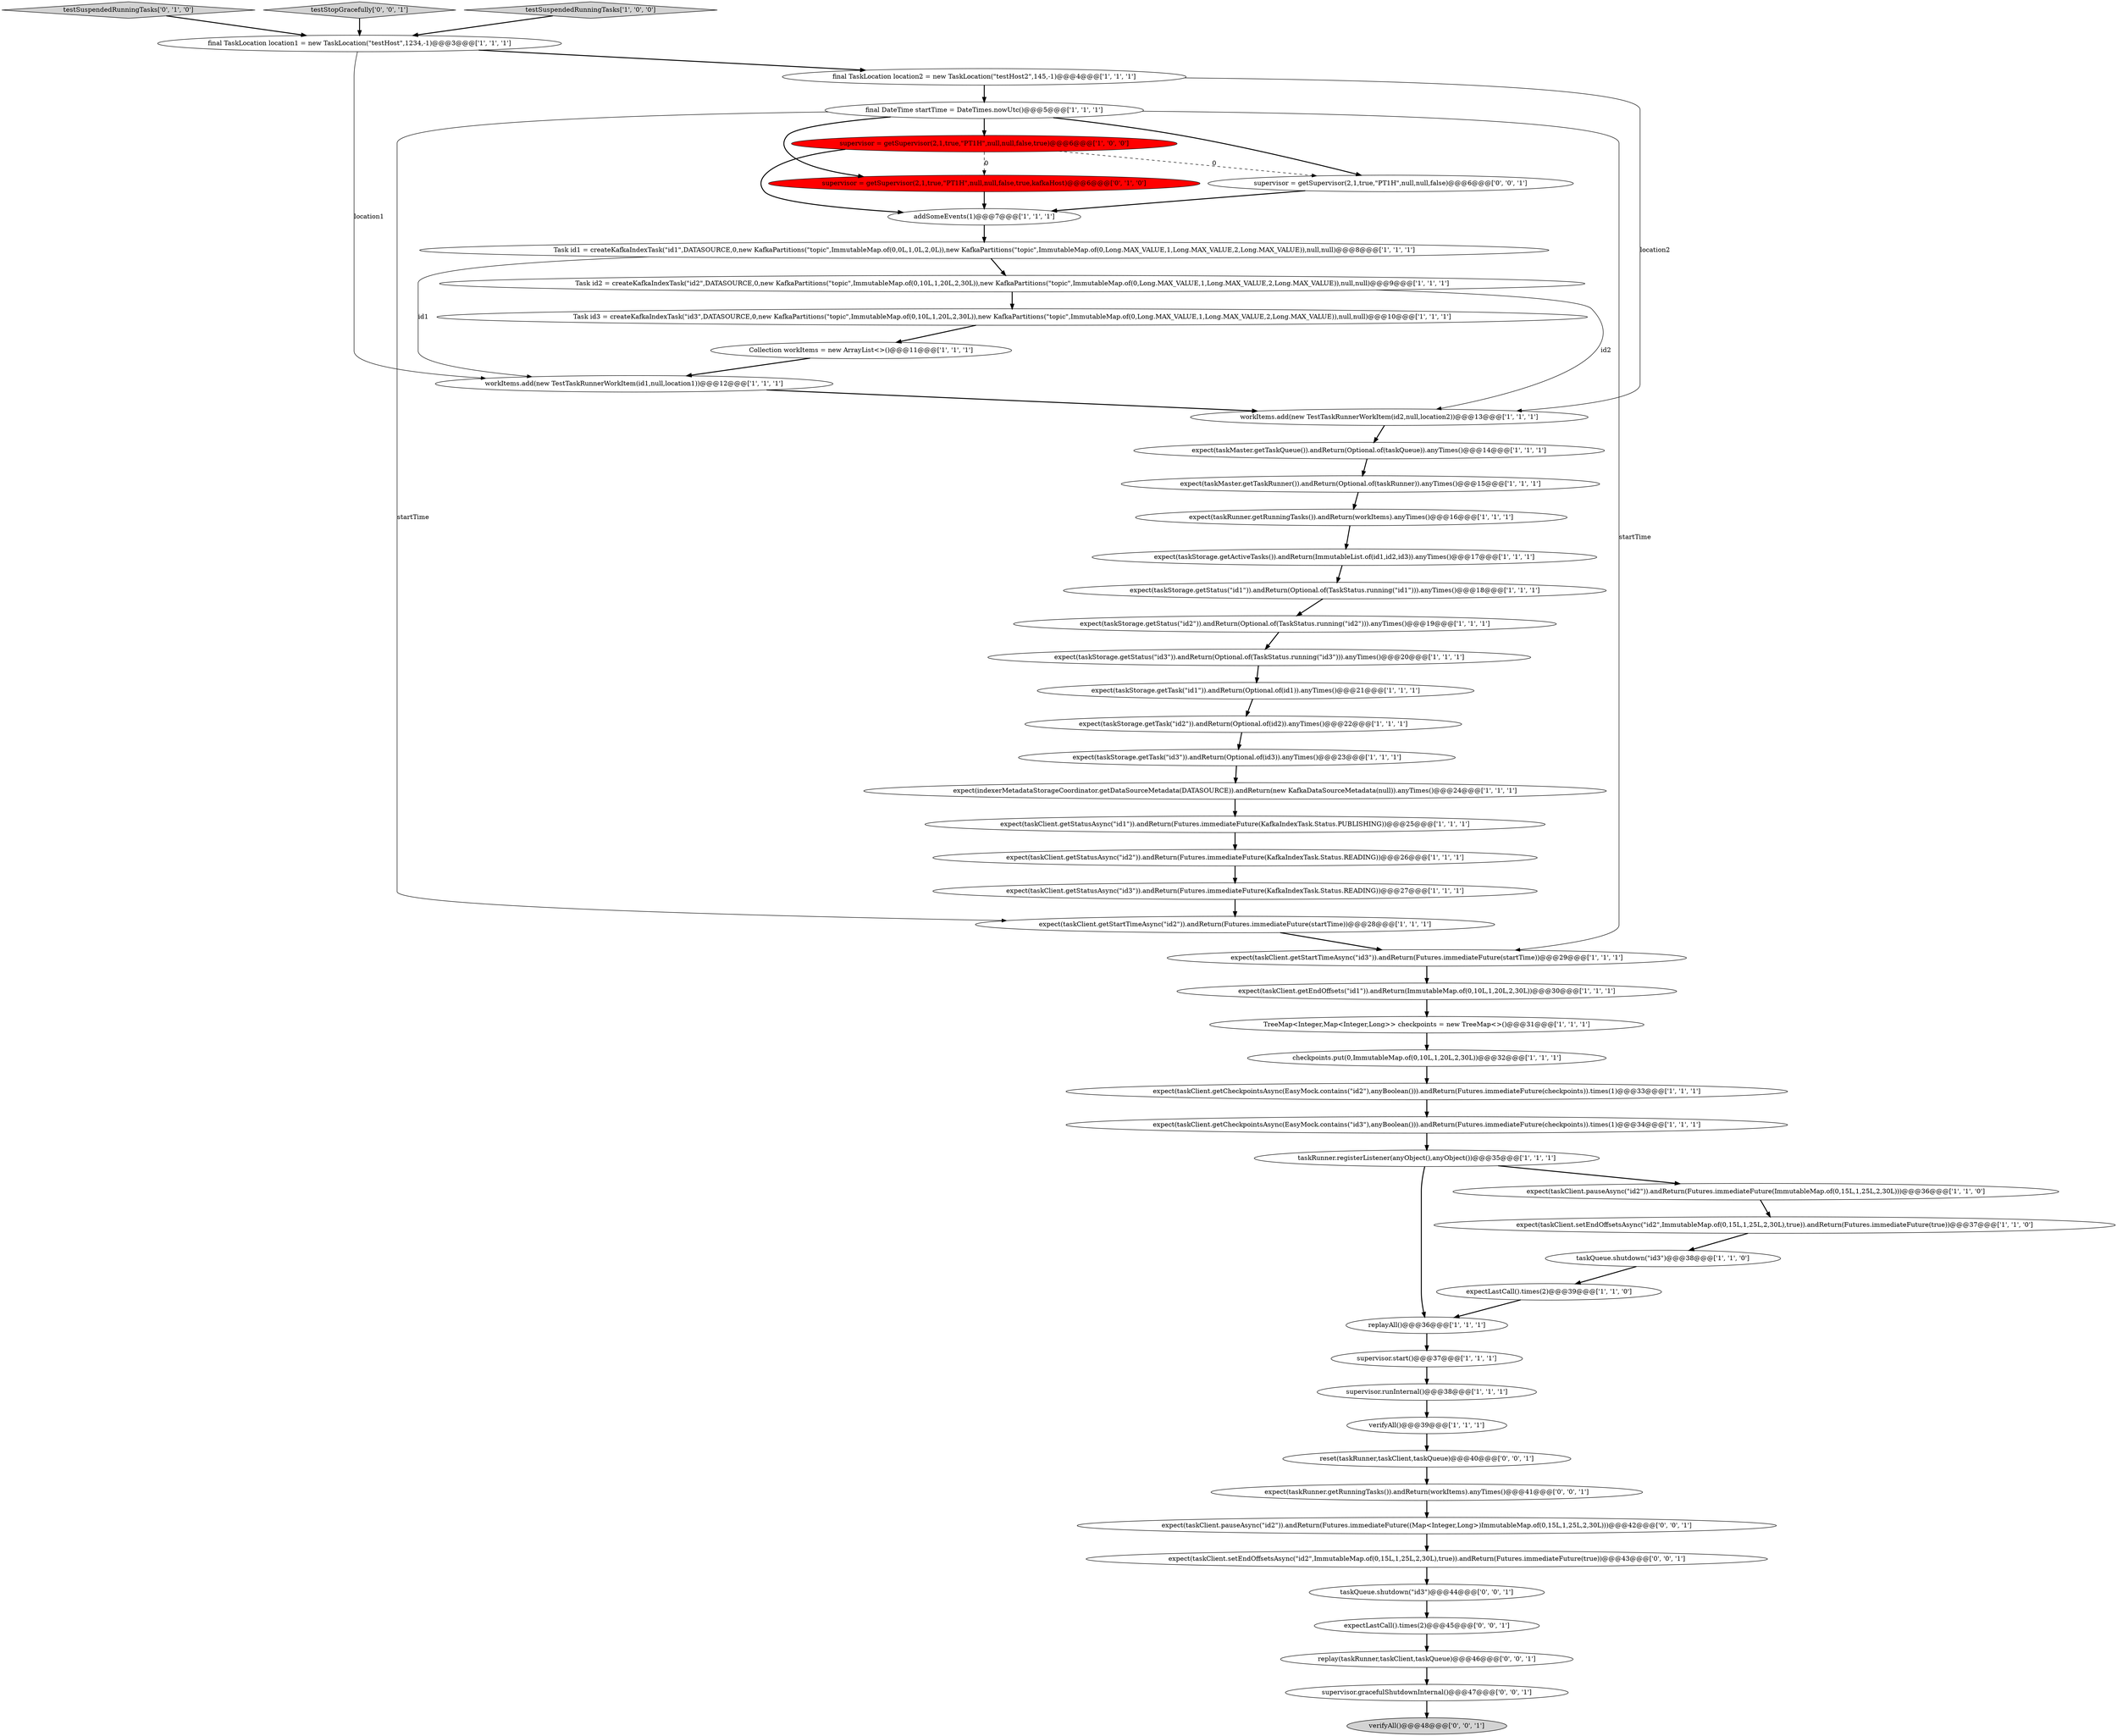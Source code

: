 digraph {
47 [style = filled, label = "verifyAll()@@@48@@@['0', '0', '1']", fillcolor = lightgray, shape = ellipse image = "AAA0AAABBB3BBB"];
28 [style = filled, label = "expect(taskClient.getStartTimeAsync(\"id2\")).andReturn(Futures.immediateFuture(startTime))@@@28@@@['1', '1', '1']", fillcolor = white, shape = ellipse image = "AAA0AAABBB1BBB"];
17 [style = filled, label = "replayAll()@@@36@@@['1', '1', '1']", fillcolor = white, shape = ellipse image = "AAA0AAABBB1BBB"];
23 [style = filled, label = "final DateTime startTime = DateTimes.nowUtc()@@@5@@@['1', '1', '1']", fillcolor = white, shape = ellipse image = "AAA0AAABBB1BBB"];
31 [style = filled, label = "workItems.add(new TestTaskRunnerWorkItem(id1,null,location1))@@@12@@@['1', '1', '1']", fillcolor = white, shape = ellipse image = "AAA0AAABBB1BBB"];
42 [style = filled, label = "testSuspendedRunningTasks['0', '1', '0']", fillcolor = lightgray, shape = diamond image = "AAA0AAABBB2BBB"];
37 [style = filled, label = "expect(taskClient.getStatusAsync(\"id1\")).andReturn(Futures.immediateFuture(KafkaIndexTask.Status.PUBLISHING))@@@25@@@['1', '1', '1']", fillcolor = white, shape = ellipse image = "AAA0AAABBB1BBB"];
14 [style = filled, label = "expect(taskClient.pauseAsync(\"id2\")).andReturn(Futures.immediateFuture(ImmutableMap.of(0,15L,1,25L,2,30L)))@@@36@@@['1', '1', '0']", fillcolor = white, shape = ellipse image = "AAA0AAABBB1BBB"];
21 [style = filled, label = "supervisor = getSupervisor(2,1,true,\"PT1H\",null,null,false,true)@@@6@@@['1', '0', '0']", fillcolor = red, shape = ellipse image = "AAA1AAABBB1BBB"];
33 [style = filled, label = "Task id2 = createKafkaIndexTask(\"id2\",DATASOURCE,0,new KafkaPartitions(\"topic\",ImmutableMap.of(0,10L,1,20L,2,30L)),new KafkaPartitions(\"topic\",ImmutableMap.of(0,Long.MAX_VALUE,1,Long.MAX_VALUE,2,Long.MAX_VALUE)),null,null)@@@9@@@['1', '1', '1']", fillcolor = white, shape = ellipse image = "AAA0AAABBB1BBB"];
53 [style = filled, label = "replay(taskRunner,taskClient,taskQueue)@@@46@@@['0', '0', '1']", fillcolor = white, shape = ellipse image = "AAA0AAABBB3BBB"];
26 [style = filled, label = "expect(indexerMetadataStorageCoordinator.getDataSourceMetadata(DATASOURCE)).andReturn(new KafkaDataSourceMetadata(null)).anyTimes()@@@24@@@['1', '1', '1']", fillcolor = white, shape = ellipse image = "AAA0AAABBB1BBB"];
15 [style = filled, label = "expect(taskClient.getCheckpointsAsync(EasyMock.contains(\"id3\"),anyBoolean())).andReturn(Futures.immediateFuture(checkpoints)).times(1)@@@34@@@['1', '1', '1']", fillcolor = white, shape = ellipse image = "AAA0AAABBB1BBB"];
12 [style = filled, label = "expect(taskStorage.getTask(\"id2\")).andReturn(Optional.of(id2)).anyTimes()@@@22@@@['1', '1', '1']", fillcolor = white, shape = ellipse image = "AAA0AAABBB1BBB"];
20 [style = filled, label = "workItems.add(new TestTaskRunnerWorkItem(id2,null,location2))@@@13@@@['1', '1', '1']", fillcolor = white, shape = ellipse image = "AAA0AAABBB1BBB"];
16 [style = filled, label = "verifyAll()@@@39@@@['1', '1', '1']", fillcolor = white, shape = ellipse image = "AAA0AAABBB1BBB"];
2 [style = filled, label = "taskRunner.registerListener(anyObject(),anyObject())@@@35@@@['1', '1', '1']", fillcolor = white, shape = ellipse image = "AAA0AAABBB1BBB"];
0 [style = filled, label = "Task id3 = createKafkaIndexTask(\"id3\",DATASOURCE,0,new KafkaPartitions(\"topic\",ImmutableMap.of(0,10L,1,20L,2,30L)),new KafkaPartitions(\"topic\",ImmutableMap.of(0,Long.MAX_VALUE,1,Long.MAX_VALUE,2,Long.MAX_VALUE)),null,null)@@@10@@@['1', '1', '1']", fillcolor = white, shape = ellipse image = "AAA0AAABBB1BBB"];
7 [style = filled, label = "Collection workItems = new ArrayList<>()@@@11@@@['1', '1', '1']", fillcolor = white, shape = ellipse image = "AAA0AAABBB1BBB"];
19 [style = filled, label = "expect(taskRunner.getRunningTasks()).andReturn(workItems).anyTimes()@@@16@@@['1', '1', '1']", fillcolor = white, shape = ellipse image = "AAA0AAABBB1BBB"];
43 [style = filled, label = "supervisor = getSupervisor(2,1,true,\"PT1H\",null,null,false,true,kafkaHost)@@@6@@@['0', '1', '0']", fillcolor = red, shape = ellipse image = "AAA1AAABBB2BBB"];
10 [style = filled, label = "final TaskLocation location1 = new TaskLocation(\"testHost\",1234,-1)@@@3@@@['1', '1', '1']", fillcolor = white, shape = ellipse image = "AAA0AAABBB1BBB"];
35 [style = filled, label = "expect(taskClient.setEndOffsetsAsync(\"id2\",ImmutableMap.of(0,15L,1,25L,2,30L),true)).andReturn(Futures.immediateFuture(true))@@@37@@@['1', '1', '0']", fillcolor = white, shape = ellipse image = "AAA0AAABBB1BBB"];
6 [style = filled, label = "supervisor.runInternal()@@@38@@@['1', '1', '1']", fillcolor = white, shape = ellipse image = "AAA0AAABBB1BBB"];
24 [style = filled, label = "expect(taskStorage.getStatus(\"id3\")).andReturn(Optional.of(TaskStatus.running(\"id3\"))).anyTimes()@@@20@@@['1', '1', '1']", fillcolor = white, shape = ellipse image = "AAA0AAABBB1BBB"];
54 [style = filled, label = "expect(taskClient.setEndOffsetsAsync(\"id2\",ImmutableMap.of(0,15L,1,25L,2,30L),true)).andReturn(Futures.immediateFuture(true))@@@43@@@['0', '0', '1']", fillcolor = white, shape = ellipse image = "AAA0AAABBB3BBB"];
8 [style = filled, label = "expect(taskStorage.getTask(\"id3\")).andReturn(Optional.of(id3)).anyTimes()@@@23@@@['1', '1', '1']", fillcolor = white, shape = ellipse image = "AAA0AAABBB1BBB"];
5 [style = filled, label = "supervisor.start()@@@37@@@['1', '1', '1']", fillcolor = white, shape = ellipse image = "AAA0AAABBB1BBB"];
49 [style = filled, label = "supervisor = getSupervisor(2,1,true,\"PT1H\",null,null,false)@@@6@@@['0', '0', '1']", fillcolor = white, shape = ellipse image = "AAA0AAABBB3BBB"];
50 [style = filled, label = "expectLastCall().times(2)@@@45@@@['0', '0', '1']", fillcolor = white, shape = ellipse image = "AAA0AAABBB3BBB"];
9 [style = filled, label = "expect(taskClient.getCheckpointsAsync(EasyMock.contains(\"id2\"),anyBoolean())).andReturn(Futures.immediateFuture(checkpoints)).times(1)@@@33@@@['1', '1', '1']", fillcolor = white, shape = ellipse image = "AAA0AAABBB1BBB"];
18 [style = filled, label = "expect(taskMaster.getTaskQueue()).andReturn(Optional.of(taskQueue)).anyTimes()@@@14@@@['1', '1', '1']", fillcolor = white, shape = ellipse image = "AAA0AAABBB1BBB"];
51 [style = filled, label = "expect(taskClient.pauseAsync(\"id2\")).andReturn(Futures.immediateFuture((Map<Integer,Long>)ImmutableMap.of(0,15L,1,25L,2,30L)))@@@42@@@['0', '0', '1']", fillcolor = white, shape = ellipse image = "AAA0AAABBB3BBB"];
25 [style = filled, label = "addSomeEvents(1)@@@7@@@['1', '1', '1']", fillcolor = white, shape = ellipse image = "AAA0AAABBB1BBB"];
46 [style = filled, label = "testStopGracefully['0', '0', '1']", fillcolor = lightgray, shape = diamond image = "AAA0AAABBB3BBB"];
27 [style = filled, label = "checkpoints.put(0,ImmutableMap.of(0,10L,1,20L,2,30L))@@@32@@@['1', '1', '1']", fillcolor = white, shape = ellipse image = "AAA0AAABBB1BBB"];
30 [style = filled, label = "expect(taskClient.getEndOffsets(\"id1\")).andReturn(ImmutableMap.of(0,10L,1,20L,2,30L))@@@30@@@['1', '1', '1']", fillcolor = white, shape = ellipse image = "AAA0AAABBB1BBB"];
44 [style = filled, label = "reset(taskRunner,taskClient,taskQueue)@@@40@@@['0', '0', '1']", fillcolor = white, shape = ellipse image = "AAA0AAABBB3BBB"];
1 [style = filled, label = "expect(taskMaster.getTaskRunner()).andReturn(Optional.of(taskRunner)).anyTimes()@@@15@@@['1', '1', '1']", fillcolor = white, shape = ellipse image = "AAA0AAABBB1BBB"];
52 [style = filled, label = "taskQueue.shutdown(\"id3\")@@@44@@@['0', '0', '1']", fillcolor = white, shape = ellipse image = "AAA0AAABBB3BBB"];
3 [style = filled, label = "taskQueue.shutdown(\"id3\")@@@38@@@['1', '1', '0']", fillcolor = white, shape = ellipse image = "AAA0AAABBB1BBB"];
13 [style = filled, label = "expect(taskClient.getStatusAsync(\"id2\")).andReturn(Futures.immediateFuture(KafkaIndexTask.Status.READING))@@@26@@@['1', '1', '1']", fillcolor = white, shape = ellipse image = "AAA0AAABBB1BBB"];
22 [style = filled, label = "testSuspendedRunningTasks['1', '0', '0']", fillcolor = lightgray, shape = diamond image = "AAA0AAABBB1BBB"];
36 [style = filled, label = "expect(taskStorage.getTask(\"id1\")).andReturn(Optional.of(id1)).anyTimes()@@@21@@@['1', '1', '1']", fillcolor = white, shape = ellipse image = "AAA0AAABBB1BBB"];
39 [style = filled, label = "expect(taskClient.getStatusAsync(\"id3\")).andReturn(Futures.immediateFuture(KafkaIndexTask.Status.READING))@@@27@@@['1', '1', '1']", fillcolor = white, shape = ellipse image = "AAA0AAABBB1BBB"];
48 [style = filled, label = "supervisor.gracefulShutdownInternal()@@@47@@@['0', '0', '1']", fillcolor = white, shape = ellipse image = "AAA0AAABBB3BBB"];
32 [style = filled, label = "expect(taskClient.getStartTimeAsync(\"id3\")).andReturn(Futures.immediateFuture(startTime))@@@29@@@['1', '1', '1']", fillcolor = white, shape = ellipse image = "AAA0AAABBB1BBB"];
41 [style = filled, label = "Task id1 = createKafkaIndexTask(\"id1\",DATASOURCE,0,new KafkaPartitions(\"topic\",ImmutableMap.of(0,0L,1,0L,2,0L)),new KafkaPartitions(\"topic\",ImmutableMap.of(0,Long.MAX_VALUE,1,Long.MAX_VALUE,2,Long.MAX_VALUE)),null,null)@@@8@@@['1', '1', '1']", fillcolor = white, shape = ellipse image = "AAA0AAABBB1BBB"];
34 [style = filled, label = "expect(taskStorage.getStatus(\"id2\")).andReturn(Optional.of(TaskStatus.running(\"id2\"))).anyTimes()@@@19@@@['1', '1', '1']", fillcolor = white, shape = ellipse image = "AAA0AAABBB1BBB"];
45 [style = filled, label = "expect(taskRunner.getRunningTasks()).andReturn(workItems).anyTimes()@@@41@@@['0', '0', '1']", fillcolor = white, shape = ellipse image = "AAA0AAABBB3BBB"];
40 [style = filled, label = "expect(taskStorage.getActiveTasks()).andReturn(ImmutableList.of(id1,id2,id3)).anyTimes()@@@17@@@['1', '1', '1']", fillcolor = white, shape = ellipse image = "AAA0AAABBB1BBB"];
38 [style = filled, label = "expectLastCall().times(2)@@@39@@@['1', '1', '0']", fillcolor = white, shape = ellipse image = "AAA0AAABBB1BBB"];
11 [style = filled, label = "expect(taskStorage.getStatus(\"id1\")).andReturn(Optional.of(TaskStatus.running(\"id1\"))).anyTimes()@@@18@@@['1', '1', '1']", fillcolor = white, shape = ellipse image = "AAA0AAABBB1BBB"];
29 [style = filled, label = "TreeMap<Integer,Map<Integer,Long>> checkpoints = new TreeMap<>()@@@31@@@['1', '1', '1']", fillcolor = white, shape = ellipse image = "AAA0AAABBB1BBB"];
4 [style = filled, label = "final TaskLocation location2 = new TaskLocation(\"testHost2\",145,-1)@@@4@@@['1', '1', '1']", fillcolor = white, shape = ellipse image = "AAA0AAABBB1BBB"];
2->17 [style = bold, label=""];
54->52 [style = bold, label=""];
23->49 [style = bold, label=""];
10->31 [style = solid, label="location1"];
17->5 [style = bold, label=""];
15->2 [style = bold, label=""];
21->43 [style = dashed, label="0"];
35->3 [style = bold, label=""];
14->35 [style = bold, label=""];
51->54 [style = bold, label=""];
45->51 [style = bold, label=""];
23->28 [style = solid, label="startTime"];
25->41 [style = bold, label=""];
27->9 [style = bold, label=""];
23->43 [style = bold, label=""];
46->10 [style = bold, label=""];
23->32 [style = solid, label="startTime"];
13->39 [style = bold, label=""];
7->31 [style = bold, label=""];
36->12 [style = bold, label=""];
21->25 [style = bold, label=""];
3->38 [style = bold, label=""];
32->30 [style = bold, label=""];
30->29 [style = bold, label=""];
39->28 [style = bold, label=""];
33->20 [style = solid, label="id2"];
28->32 [style = bold, label=""];
0->7 [style = bold, label=""];
33->0 [style = bold, label=""];
20->18 [style = bold, label=""];
41->31 [style = solid, label="id1"];
24->36 [style = bold, label=""];
29->27 [style = bold, label=""];
49->25 [style = bold, label=""];
40->11 [style = bold, label=""];
11->34 [style = bold, label=""];
34->24 [style = bold, label=""];
5->6 [style = bold, label=""];
23->21 [style = bold, label=""];
18->1 [style = bold, label=""];
16->44 [style = bold, label=""];
6->16 [style = bold, label=""];
12->8 [style = bold, label=""];
9->15 [style = bold, label=""];
48->47 [style = bold, label=""];
4->20 [style = solid, label="location2"];
42->10 [style = bold, label=""];
2->14 [style = bold, label=""];
22->10 [style = bold, label=""];
10->4 [style = bold, label=""];
26->37 [style = bold, label=""];
52->50 [style = bold, label=""];
21->49 [style = dashed, label="0"];
41->33 [style = bold, label=""];
31->20 [style = bold, label=""];
1->19 [style = bold, label=""];
19->40 [style = bold, label=""];
37->13 [style = bold, label=""];
43->25 [style = bold, label=""];
38->17 [style = bold, label=""];
44->45 [style = bold, label=""];
50->53 [style = bold, label=""];
4->23 [style = bold, label=""];
53->48 [style = bold, label=""];
8->26 [style = bold, label=""];
}
